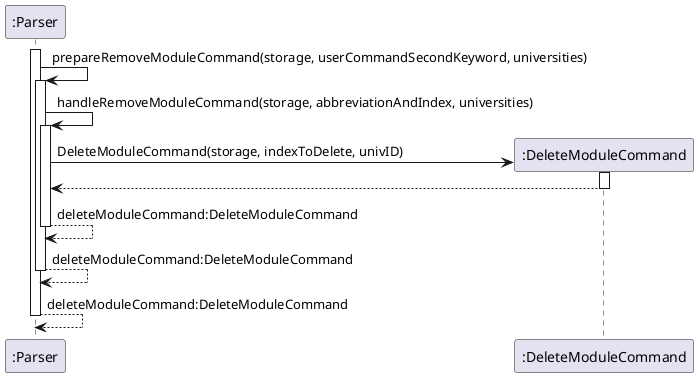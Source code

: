 @startuml
'https://plantuml.com/sequence-diagram
activate ":Parser"
":Parser" -> ":Parser":prepareRemoveModuleCommand(storage, userCommandSecondKeyword, universities)
activate ":Parser"
'return handleRemoveModuleCommand(storage, abbreviationAndIndex, universities)
":Parser" -> ":Parser":handleRemoveModuleCommand(storage, abbreviationAndIndex, universities)
activate ":Parser"
create ":DeleteModuleCommand"
":Parser" -> ":DeleteModuleCommand": DeleteModuleCommand(storage, indexToDelete, univID)
activate ":DeleteModuleCommand"
":Parser" <-- ":DeleteModuleCommand"
deactivate ":DeleteModuleCommand"
":Parser" --> ":Parser" : deleteModuleCommand:DeleteModuleCommand
deactivate ":Parser"
":Parser" --> ":Parser" : deleteModuleCommand:DeleteModuleCommand
deactivate ":Parser"
":Parser" --> ":Parser" : deleteModuleCommand:DeleteModuleCommand
deactivate ":Parser"
@enduml
